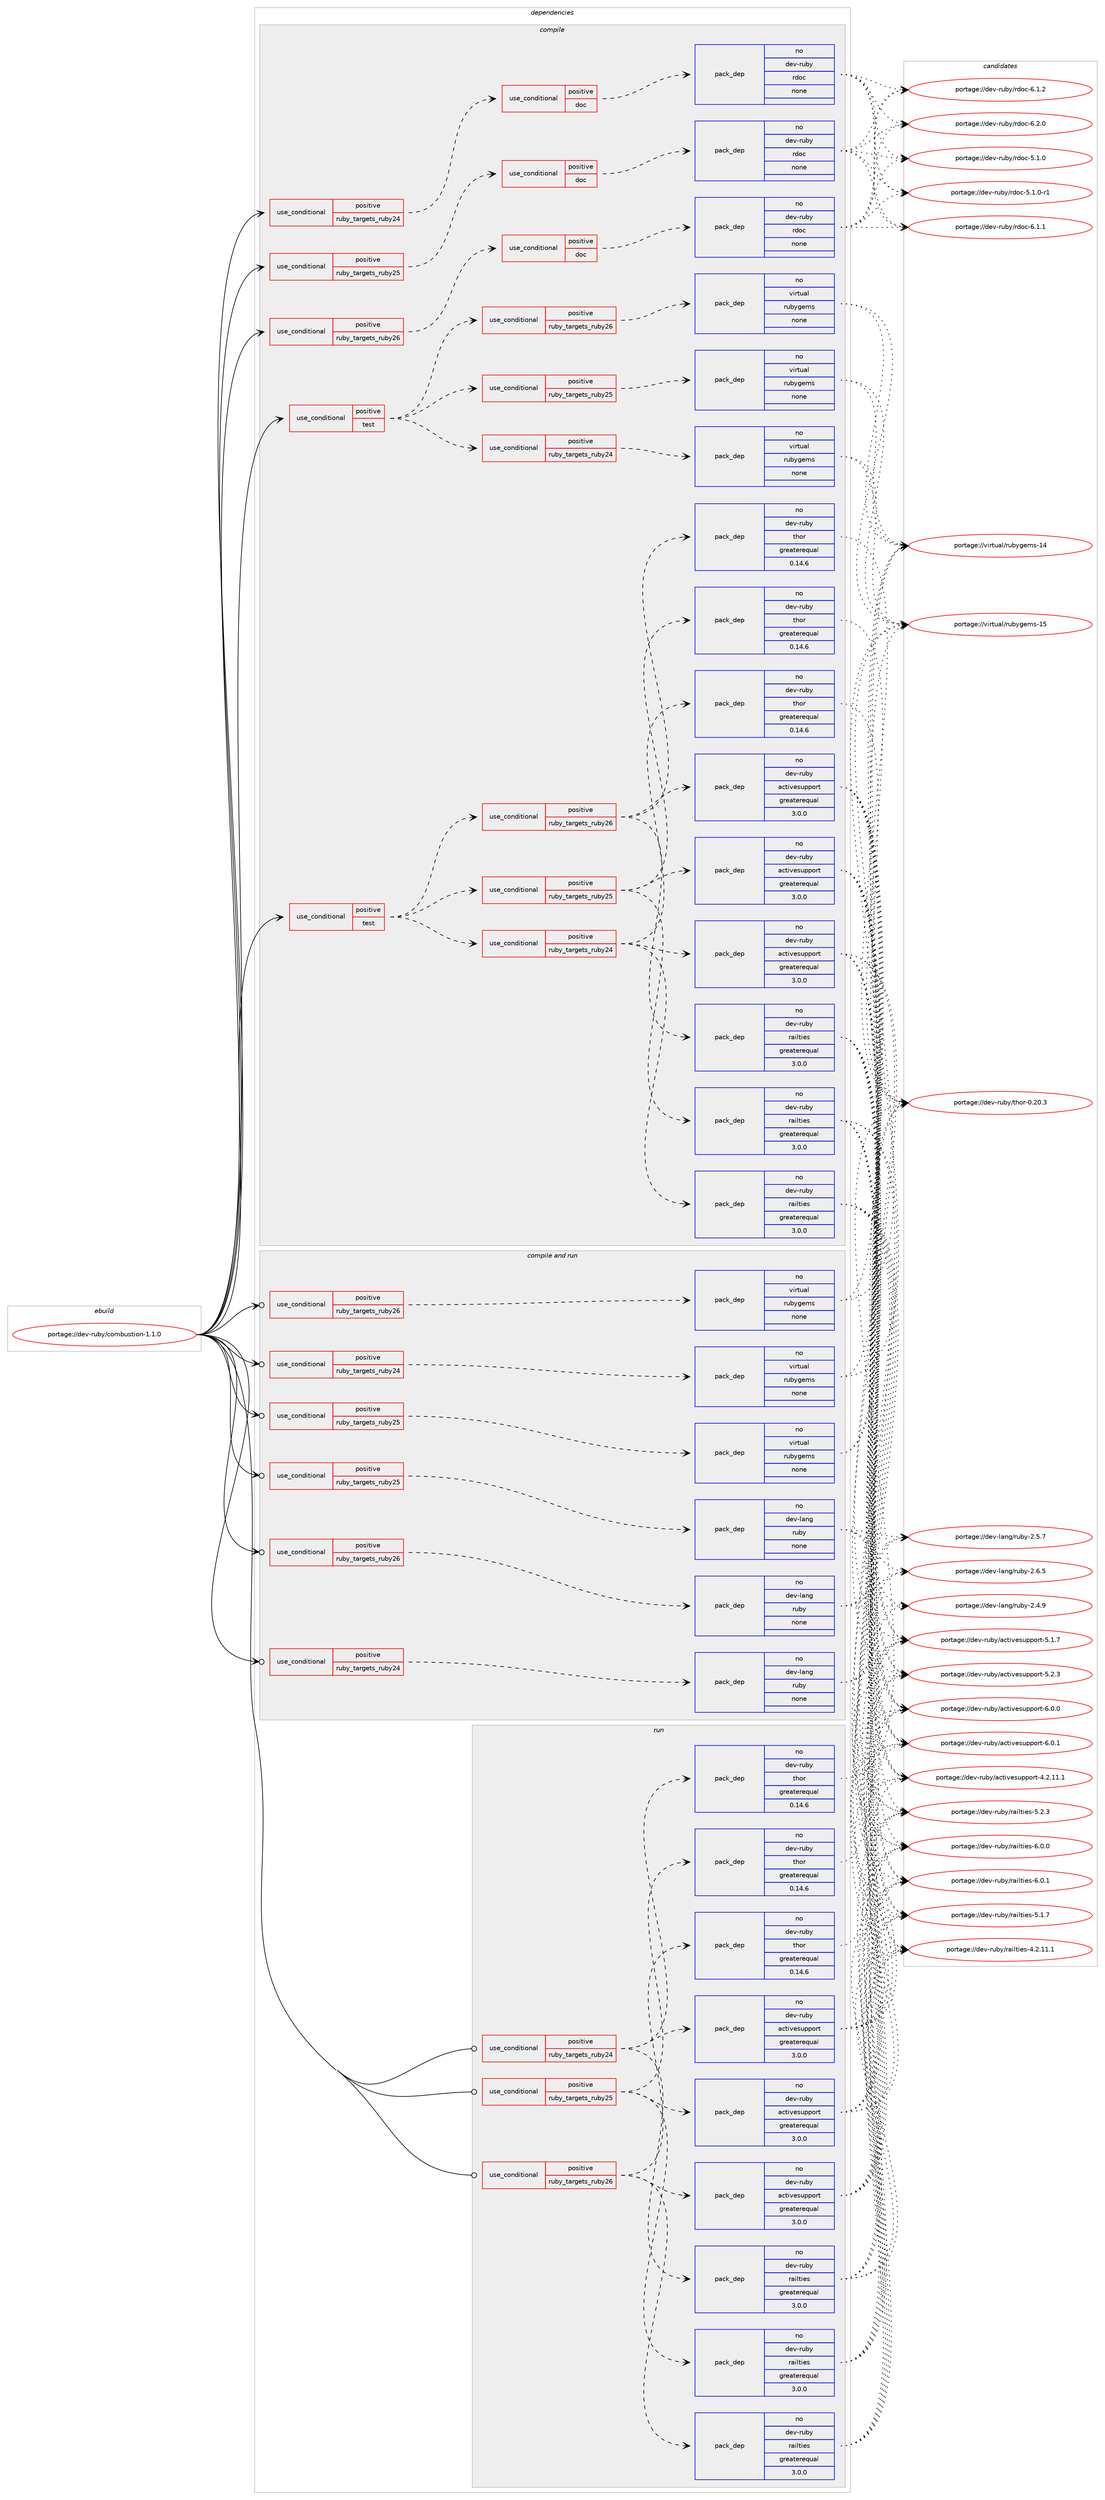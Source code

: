 digraph prolog {

# *************
# Graph options
# *************

newrank=true;
concentrate=true;
compound=true;
graph [rankdir=LR,fontname=Helvetica,fontsize=10,ranksep=1.5];#, ranksep=2.5, nodesep=0.2];
edge  [arrowhead=vee];
node  [fontname=Helvetica,fontsize=10];

# **********
# The ebuild
# **********

subgraph cluster_leftcol {
color=gray;
rank=same;
label=<<i>ebuild</i>>;
id [label="portage://dev-ruby/combustion-1.1.0", color=red, width=4, href="../dev-ruby/combustion-1.1.0.svg"];
}

# ****************
# The dependencies
# ****************

subgraph cluster_midcol {
color=gray;
label=<<i>dependencies</i>>;
subgraph cluster_compile {
fillcolor="#eeeeee";
style=filled;
label=<<i>compile</i>>;
subgraph cond49615 {
dependency216262 [label=<<TABLE BORDER="0" CELLBORDER="1" CELLSPACING="0" CELLPADDING="4"><TR><TD ROWSPAN="3" CELLPADDING="10">use_conditional</TD></TR><TR><TD>positive</TD></TR><TR><TD>ruby_targets_ruby24</TD></TR></TABLE>>, shape=none, color=red];
subgraph cond49616 {
dependency216263 [label=<<TABLE BORDER="0" CELLBORDER="1" CELLSPACING="0" CELLPADDING="4"><TR><TD ROWSPAN="3" CELLPADDING="10">use_conditional</TD></TR><TR><TD>positive</TD></TR><TR><TD>doc</TD></TR></TABLE>>, shape=none, color=red];
subgraph pack163166 {
dependency216264 [label=<<TABLE BORDER="0" CELLBORDER="1" CELLSPACING="0" CELLPADDING="4" WIDTH="220"><TR><TD ROWSPAN="6" CELLPADDING="30">pack_dep</TD></TR><TR><TD WIDTH="110">no</TD></TR><TR><TD>dev-ruby</TD></TR><TR><TD>rdoc</TD></TR><TR><TD>none</TD></TR><TR><TD></TD></TR></TABLE>>, shape=none, color=blue];
}
dependency216263:e -> dependency216264:w [weight=20,style="dashed",arrowhead="vee"];
}
dependency216262:e -> dependency216263:w [weight=20,style="dashed",arrowhead="vee"];
}
id:e -> dependency216262:w [weight=20,style="solid",arrowhead="vee"];
subgraph cond49617 {
dependency216265 [label=<<TABLE BORDER="0" CELLBORDER="1" CELLSPACING="0" CELLPADDING="4"><TR><TD ROWSPAN="3" CELLPADDING="10">use_conditional</TD></TR><TR><TD>positive</TD></TR><TR><TD>ruby_targets_ruby25</TD></TR></TABLE>>, shape=none, color=red];
subgraph cond49618 {
dependency216266 [label=<<TABLE BORDER="0" CELLBORDER="1" CELLSPACING="0" CELLPADDING="4"><TR><TD ROWSPAN="3" CELLPADDING="10">use_conditional</TD></TR><TR><TD>positive</TD></TR><TR><TD>doc</TD></TR></TABLE>>, shape=none, color=red];
subgraph pack163167 {
dependency216267 [label=<<TABLE BORDER="0" CELLBORDER="1" CELLSPACING="0" CELLPADDING="4" WIDTH="220"><TR><TD ROWSPAN="6" CELLPADDING="30">pack_dep</TD></TR><TR><TD WIDTH="110">no</TD></TR><TR><TD>dev-ruby</TD></TR><TR><TD>rdoc</TD></TR><TR><TD>none</TD></TR><TR><TD></TD></TR></TABLE>>, shape=none, color=blue];
}
dependency216266:e -> dependency216267:w [weight=20,style="dashed",arrowhead="vee"];
}
dependency216265:e -> dependency216266:w [weight=20,style="dashed",arrowhead="vee"];
}
id:e -> dependency216265:w [weight=20,style="solid",arrowhead="vee"];
subgraph cond49619 {
dependency216268 [label=<<TABLE BORDER="0" CELLBORDER="1" CELLSPACING="0" CELLPADDING="4"><TR><TD ROWSPAN="3" CELLPADDING="10">use_conditional</TD></TR><TR><TD>positive</TD></TR><TR><TD>ruby_targets_ruby26</TD></TR></TABLE>>, shape=none, color=red];
subgraph cond49620 {
dependency216269 [label=<<TABLE BORDER="0" CELLBORDER="1" CELLSPACING="0" CELLPADDING="4"><TR><TD ROWSPAN="3" CELLPADDING="10">use_conditional</TD></TR><TR><TD>positive</TD></TR><TR><TD>doc</TD></TR></TABLE>>, shape=none, color=red];
subgraph pack163168 {
dependency216270 [label=<<TABLE BORDER="0" CELLBORDER="1" CELLSPACING="0" CELLPADDING="4" WIDTH="220"><TR><TD ROWSPAN="6" CELLPADDING="30">pack_dep</TD></TR><TR><TD WIDTH="110">no</TD></TR><TR><TD>dev-ruby</TD></TR><TR><TD>rdoc</TD></TR><TR><TD>none</TD></TR><TR><TD></TD></TR></TABLE>>, shape=none, color=blue];
}
dependency216269:e -> dependency216270:w [weight=20,style="dashed",arrowhead="vee"];
}
dependency216268:e -> dependency216269:w [weight=20,style="dashed",arrowhead="vee"];
}
id:e -> dependency216268:w [weight=20,style="solid",arrowhead="vee"];
subgraph cond49621 {
dependency216271 [label=<<TABLE BORDER="0" CELLBORDER="1" CELLSPACING="0" CELLPADDING="4"><TR><TD ROWSPAN="3" CELLPADDING="10">use_conditional</TD></TR><TR><TD>positive</TD></TR><TR><TD>test</TD></TR></TABLE>>, shape=none, color=red];
subgraph cond49622 {
dependency216272 [label=<<TABLE BORDER="0" CELLBORDER="1" CELLSPACING="0" CELLPADDING="4"><TR><TD ROWSPAN="3" CELLPADDING="10">use_conditional</TD></TR><TR><TD>positive</TD></TR><TR><TD>ruby_targets_ruby24</TD></TR></TABLE>>, shape=none, color=red];
subgraph pack163169 {
dependency216273 [label=<<TABLE BORDER="0" CELLBORDER="1" CELLSPACING="0" CELLPADDING="4" WIDTH="220"><TR><TD ROWSPAN="6" CELLPADDING="30">pack_dep</TD></TR><TR><TD WIDTH="110">no</TD></TR><TR><TD>dev-ruby</TD></TR><TR><TD>activesupport</TD></TR><TR><TD>greaterequal</TD></TR><TR><TD>3.0.0</TD></TR></TABLE>>, shape=none, color=blue];
}
dependency216272:e -> dependency216273:w [weight=20,style="dashed",arrowhead="vee"];
subgraph pack163170 {
dependency216274 [label=<<TABLE BORDER="0" CELLBORDER="1" CELLSPACING="0" CELLPADDING="4" WIDTH="220"><TR><TD ROWSPAN="6" CELLPADDING="30">pack_dep</TD></TR><TR><TD WIDTH="110">no</TD></TR><TR><TD>dev-ruby</TD></TR><TR><TD>railties</TD></TR><TR><TD>greaterequal</TD></TR><TR><TD>3.0.0</TD></TR></TABLE>>, shape=none, color=blue];
}
dependency216272:e -> dependency216274:w [weight=20,style="dashed",arrowhead="vee"];
subgraph pack163171 {
dependency216275 [label=<<TABLE BORDER="0" CELLBORDER="1" CELLSPACING="0" CELLPADDING="4" WIDTH="220"><TR><TD ROWSPAN="6" CELLPADDING="30">pack_dep</TD></TR><TR><TD WIDTH="110">no</TD></TR><TR><TD>dev-ruby</TD></TR><TR><TD>thor</TD></TR><TR><TD>greaterequal</TD></TR><TR><TD>0.14.6</TD></TR></TABLE>>, shape=none, color=blue];
}
dependency216272:e -> dependency216275:w [weight=20,style="dashed",arrowhead="vee"];
}
dependency216271:e -> dependency216272:w [weight=20,style="dashed",arrowhead="vee"];
subgraph cond49623 {
dependency216276 [label=<<TABLE BORDER="0" CELLBORDER="1" CELLSPACING="0" CELLPADDING="4"><TR><TD ROWSPAN="3" CELLPADDING="10">use_conditional</TD></TR><TR><TD>positive</TD></TR><TR><TD>ruby_targets_ruby25</TD></TR></TABLE>>, shape=none, color=red];
subgraph pack163172 {
dependency216277 [label=<<TABLE BORDER="0" CELLBORDER="1" CELLSPACING="0" CELLPADDING="4" WIDTH="220"><TR><TD ROWSPAN="6" CELLPADDING="30">pack_dep</TD></TR><TR><TD WIDTH="110">no</TD></TR><TR><TD>dev-ruby</TD></TR><TR><TD>activesupport</TD></TR><TR><TD>greaterequal</TD></TR><TR><TD>3.0.0</TD></TR></TABLE>>, shape=none, color=blue];
}
dependency216276:e -> dependency216277:w [weight=20,style="dashed",arrowhead="vee"];
subgraph pack163173 {
dependency216278 [label=<<TABLE BORDER="0" CELLBORDER="1" CELLSPACING="0" CELLPADDING="4" WIDTH="220"><TR><TD ROWSPAN="6" CELLPADDING="30">pack_dep</TD></TR><TR><TD WIDTH="110">no</TD></TR><TR><TD>dev-ruby</TD></TR><TR><TD>railties</TD></TR><TR><TD>greaterequal</TD></TR><TR><TD>3.0.0</TD></TR></TABLE>>, shape=none, color=blue];
}
dependency216276:e -> dependency216278:w [weight=20,style="dashed",arrowhead="vee"];
subgraph pack163174 {
dependency216279 [label=<<TABLE BORDER="0" CELLBORDER="1" CELLSPACING="0" CELLPADDING="4" WIDTH="220"><TR><TD ROWSPAN="6" CELLPADDING="30">pack_dep</TD></TR><TR><TD WIDTH="110">no</TD></TR><TR><TD>dev-ruby</TD></TR><TR><TD>thor</TD></TR><TR><TD>greaterequal</TD></TR><TR><TD>0.14.6</TD></TR></TABLE>>, shape=none, color=blue];
}
dependency216276:e -> dependency216279:w [weight=20,style="dashed",arrowhead="vee"];
}
dependency216271:e -> dependency216276:w [weight=20,style="dashed",arrowhead="vee"];
subgraph cond49624 {
dependency216280 [label=<<TABLE BORDER="0" CELLBORDER="1" CELLSPACING="0" CELLPADDING="4"><TR><TD ROWSPAN="3" CELLPADDING="10">use_conditional</TD></TR><TR><TD>positive</TD></TR><TR><TD>ruby_targets_ruby26</TD></TR></TABLE>>, shape=none, color=red];
subgraph pack163175 {
dependency216281 [label=<<TABLE BORDER="0" CELLBORDER="1" CELLSPACING="0" CELLPADDING="4" WIDTH="220"><TR><TD ROWSPAN="6" CELLPADDING="30">pack_dep</TD></TR><TR><TD WIDTH="110">no</TD></TR><TR><TD>dev-ruby</TD></TR><TR><TD>activesupport</TD></TR><TR><TD>greaterequal</TD></TR><TR><TD>3.0.0</TD></TR></TABLE>>, shape=none, color=blue];
}
dependency216280:e -> dependency216281:w [weight=20,style="dashed",arrowhead="vee"];
subgraph pack163176 {
dependency216282 [label=<<TABLE BORDER="0" CELLBORDER="1" CELLSPACING="0" CELLPADDING="4" WIDTH="220"><TR><TD ROWSPAN="6" CELLPADDING="30">pack_dep</TD></TR><TR><TD WIDTH="110">no</TD></TR><TR><TD>dev-ruby</TD></TR><TR><TD>railties</TD></TR><TR><TD>greaterequal</TD></TR><TR><TD>3.0.0</TD></TR></TABLE>>, shape=none, color=blue];
}
dependency216280:e -> dependency216282:w [weight=20,style="dashed",arrowhead="vee"];
subgraph pack163177 {
dependency216283 [label=<<TABLE BORDER="0" CELLBORDER="1" CELLSPACING="0" CELLPADDING="4" WIDTH="220"><TR><TD ROWSPAN="6" CELLPADDING="30">pack_dep</TD></TR><TR><TD WIDTH="110">no</TD></TR><TR><TD>dev-ruby</TD></TR><TR><TD>thor</TD></TR><TR><TD>greaterequal</TD></TR><TR><TD>0.14.6</TD></TR></TABLE>>, shape=none, color=blue];
}
dependency216280:e -> dependency216283:w [weight=20,style="dashed",arrowhead="vee"];
}
dependency216271:e -> dependency216280:w [weight=20,style="dashed",arrowhead="vee"];
}
id:e -> dependency216271:w [weight=20,style="solid",arrowhead="vee"];
subgraph cond49625 {
dependency216284 [label=<<TABLE BORDER="0" CELLBORDER="1" CELLSPACING="0" CELLPADDING="4"><TR><TD ROWSPAN="3" CELLPADDING="10">use_conditional</TD></TR><TR><TD>positive</TD></TR><TR><TD>test</TD></TR></TABLE>>, shape=none, color=red];
subgraph cond49626 {
dependency216285 [label=<<TABLE BORDER="0" CELLBORDER="1" CELLSPACING="0" CELLPADDING="4"><TR><TD ROWSPAN="3" CELLPADDING="10">use_conditional</TD></TR><TR><TD>positive</TD></TR><TR><TD>ruby_targets_ruby24</TD></TR></TABLE>>, shape=none, color=red];
subgraph pack163178 {
dependency216286 [label=<<TABLE BORDER="0" CELLBORDER="1" CELLSPACING="0" CELLPADDING="4" WIDTH="220"><TR><TD ROWSPAN="6" CELLPADDING="30">pack_dep</TD></TR><TR><TD WIDTH="110">no</TD></TR><TR><TD>virtual</TD></TR><TR><TD>rubygems</TD></TR><TR><TD>none</TD></TR><TR><TD></TD></TR></TABLE>>, shape=none, color=blue];
}
dependency216285:e -> dependency216286:w [weight=20,style="dashed",arrowhead="vee"];
}
dependency216284:e -> dependency216285:w [weight=20,style="dashed",arrowhead="vee"];
subgraph cond49627 {
dependency216287 [label=<<TABLE BORDER="0" CELLBORDER="1" CELLSPACING="0" CELLPADDING="4"><TR><TD ROWSPAN="3" CELLPADDING="10">use_conditional</TD></TR><TR><TD>positive</TD></TR><TR><TD>ruby_targets_ruby25</TD></TR></TABLE>>, shape=none, color=red];
subgraph pack163179 {
dependency216288 [label=<<TABLE BORDER="0" CELLBORDER="1" CELLSPACING="0" CELLPADDING="4" WIDTH="220"><TR><TD ROWSPAN="6" CELLPADDING="30">pack_dep</TD></TR><TR><TD WIDTH="110">no</TD></TR><TR><TD>virtual</TD></TR><TR><TD>rubygems</TD></TR><TR><TD>none</TD></TR><TR><TD></TD></TR></TABLE>>, shape=none, color=blue];
}
dependency216287:e -> dependency216288:w [weight=20,style="dashed",arrowhead="vee"];
}
dependency216284:e -> dependency216287:w [weight=20,style="dashed",arrowhead="vee"];
subgraph cond49628 {
dependency216289 [label=<<TABLE BORDER="0" CELLBORDER="1" CELLSPACING="0" CELLPADDING="4"><TR><TD ROWSPAN="3" CELLPADDING="10">use_conditional</TD></TR><TR><TD>positive</TD></TR><TR><TD>ruby_targets_ruby26</TD></TR></TABLE>>, shape=none, color=red];
subgraph pack163180 {
dependency216290 [label=<<TABLE BORDER="0" CELLBORDER="1" CELLSPACING="0" CELLPADDING="4" WIDTH="220"><TR><TD ROWSPAN="6" CELLPADDING="30">pack_dep</TD></TR><TR><TD WIDTH="110">no</TD></TR><TR><TD>virtual</TD></TR><TR><TD>rubygems</TD></TR><TR><TD>none</TD></TR><TR><TD></TD></TR></TABLE>>, shape=none, color=blue];
}
dependency216289:e -> dependency216290:w [weight=20,style="dashed",arrowhead="vee"];
}
dependency216284:e -> dependency216289:w [weight=20,style="dashed",arrowhead="vee"];
}
id:e -> dependency216284:w [weight=20,style="solid",arrowhead="vee"];
}
subgraph cluster_compileandrun {
fillcolor="#eeeeee";
style=filled;
label=<<i>compile and run</i>>;
subgraph cond49629 {
dependency216291 [label=<<TABLE BORDER="0" CELLBORDER="1" CELLSPACING="0" CELLPADDING="4"><TR><TD ROWSPAN="3" CELLPADDING="10">use_conditional</TD></TR><TR><TD>positive</TD></TR><TR><TD>ruby_targets_ruby24</TD></TR></TABLE>>, shape=none, color=red];
subgraph pack163181 {
dependency216292 [label=<<TABLE BORDER="0" CELLBORDER="1" CELLSPACING="0" CELLPADDING="4" WIDTH="220"><TR><TD ROWSPAN="6" CELLPADDING="30">pack_dep</TD></TR><TR><TD WIDTH="110">no</TD></TR><TR><TD>dev-lang</TD></TR><TR><TD>ruby</TD></TR><TR><TD>none</TD></TR><TR><TD></TD></TR></TABLE>>, shape=none, color=blue];
}
dependency216291:e -> dependency216292:w [weight=20,style="dashed",arrowhead="vee"];
}
id:e -> dependency216291:w [weight=20,style="solid",arrowhead="odotvee"];
subgraph cond49630 {
dependency216293 [label=<<TABLE BORDER="0" CELLBORDER="1" CELLSPACING="0" CELLPADDING="4"><TR><TD ROWSPAN="3" CELLPADDING="10">use_conditional</TD></TR><TR><TD>positive</TD></TR><TR><TD>ruby_targets_ruby24</TD></TR></TABLE>>, shape=none, color=red];
subgraph pack163182 {
dependency216294 [label=<<TABLE BORDER="0" CELLBORDER="1" CELLSPACING="0" CELLPADDING="4" WIDTH="220"><TR><TD ROWSPAN="6" CELLPADDING="30">pack_dep</TD></TR><TR><TD WIDTH="110">no</TD></TR><TR><TD>virtual</TD></TR><TR><TD>rubygems</TD></TR><TR><TD>none</TD></TR><TR><TD></TD></TR></TABLE>>, shape=none, color=blue];
}
dependency216293:e -> dependency216294:w [weight=20,style="dashed",arrowhead="vee"];
}
id:e -> dependency216293:w [weight=20,style="solid",arrowhead="odotvee"];
subgraph cond49631 {
dependency216295 [label=<<TABLE BORDER="0" CELLBORDER="1" CELLSPACING="0" CELLPADDING="4"><TR><TD ROWSPAN="3" CELLPADDING="10">use_conditional</TD></TR><TR><TD>positive</TD></TR><TR><TD>ruby_targets_ruby25</TD></TR></TABLE>>, shape=none, color=red];
subgraph pack163183 {
dependency216296 [label=<<TABLE BORDER="0" CELLBORDER="1" CELLSPACING="0" CELLPADDING="4" WIDTH="220"><TR><TD ROWSPAN="6" CELLPADDING="30">pack_dep</TD></TR><TR><TD WIDTH="110">no</TD></TR><TR><TD>dev-lang</TD></TR><TR><TD>ruby</TD></TR><TR><TD>none</TD></TR><TR><TD></TD></TR></TABLE>>, shape=none, color=blue];
}
dependency216295:e -> dependency216296:w [weight=20,style="dashed",arrowhead="vee"];
}
id:e -> dependency216295:w [weight=20,style="solid",arrowhead="odotvee"];
subgraph cond49632 {
dependency216297 [label=<<TABLE BORDER="0" CELLBORDER="1" CELLSPACING="0" CELLPADDING="4"><TR><TD ROWSPAN="3" CELLPADDING="10">use_conditional</TD></TR><TR><TD>positive</TD></TR><TR><TD>ruby_targets_ruby25</TD></TR></TABLE>>, shape=none, color=red];
subgraph pack163184 {
dependency216298 [label=<<TABLE BORDER="0" CELLBORDER="1" CELLSPACING="0" CELLPADDING="4" WIDTH="220"><TR><TD ROWSPAN="6" CELLPADDING="30">pack_dep</TD></TR><TR><TD WIDTH="110">no</TD></TR><TR><TD>virtual</TD></TR><TR><TD>rubygems</TD></TR><TR><TD>none</TD></TR><TR><TD></TD></TR></TABLE>>, shape=none, color=blue];
}
dependency216297:e -> dependency216298:w [weight=20,style="dashed",arrowhead="vee"];
}
id:e -> dependency216297:w [weight=20,style="solid",arrowhead="odotvee"];
subgraph cond49633 {
dependency216299 [label=<<TABLE BORDER="0" CELLBORDER="1" CELLSPACING="0" CELLPADDING="4"><TR><TD ROWSPAN="3" CELLPADDING="10">use_conditional</TD></TR><TR><TD>positive</TD></TR><TR><TD>ruby_targets_ruby26</TD></TR></TABLE>>, shape=none, color=red];
subgraph pack163185 {
dependency216300 [label=<<TABLE BORDER="0" CELLBORDER="1" CELLSPACING="0" CELLPADDING="4" WIDTH="220"><TR><TD ROWSPAN="6" CELLPADDING="30">pack_dep</TD></TR><TR><TD WIDTH="110">no</TD></TR><TR><TD>dev-lang</TD></TR><TR><TD>ruby</TD></TR><TR><TD>none</TD></TR><TR><TD></TD></TR></TABLE>>, shape=none, color=blue];
}
dependency216299:e -> dependency216300:w [weight=20,style="dashed",arrowhead="vee"];
}
id:e -> dependency216299:w [weight=20,style="solid",arrowhead="odotvee"];
subgraph cond49634 {
dependency216301 [label=<<TABLE BORDER="0" CELLBORDER="1" CELLSPACING="0" CELLPADDING="4"><TR><TD ROWSPAN="3" CELLPADDING="10">use_conditional</TD></TR><TR><TD>positive</TD></TR><TR><TD>ruby_targets_ruby26</TD></TR></TABLE>>, shape=none, color=red];
subgraph pack163186 {
dependency216302 [label=<<TABLE BORDER="0" CELLBORDER="1" CELLSPACING="0" CELLPADDING="4" WIDTH="220"><TR><TD ROWSPAN="6" CELLPADDING="30">pack_dep</TD></TR><TR><TD WIDTH="110">no</TD></TR><TR><TD>virtual</TD></TR><TR><TD>rubygems</TD></TR><TR><TD>none</TD></TR><TR><TD></TD></TR></TABLE>>, shape=none, color=blue];
}
dependency216301:e -> dependency216302:w [weight=20,style="dashed",arrowhead="vee"];
}
id:e -> dependency216301:w [weight=20,style="solid",arrowhead="odotvee"];
}
subgraph cluster_run {
fillcolor="#eeeeee";
style=filled;
label=<<i>run</i>>;
subgraph cond49635 {
dependency216303 [label=<<TABLE BORDER="0" CELLBORDER="1" CELLSPACING="0" CELLPADDING="4"><TR><TD ROWSPAN="3" CELLPADDING="10">use_conditional</TD></TR><TR><TD>positive</TD></TR><TR><TD>ruby_targets_ruby24</TD></TR></TABLE>>, shape=none, color=red];
subgraph pack163187 {
dependency216304 [label=<<TABLE BORDER="0" CELLBORDER="1" CELLSPACING="0" CELLPADDING="4" WIDTH="220"><TR><TD ROWSPAN="6" CELLPADDING="30">pack_dep</TD></TR><TR><TD WIDTH="110">no</TD></TR><TR><TD>dev-ruby</TD></TR><TR><TD>activesupport</TD></TR><TR><TD>greaterequal</TD></TR><TR><TD>3.0.0</TD></TR></TABLE>>, shape=none, color=blue];
}
dependency216303:e -> dependency216304:w [weight=20,style="dashed",arrowhead="vee"];
subgraph pack163188 {
dependency216305 [label=<<TABLE BORDER="0" CELLBORDER="1" CELLSPACING="0" CELLPADDING="4" WIDTH="220"><TR><TD ROWSPAN="6" CELLPADDING="30">pack_dep</TD></TR><TR><TD WIDTH="110">no</TD></TR><TR><TD>dev-ruby</TD></TR><TR><TD>railties</TD></TR><TR><TD>greaterequal</TD></TR><TR><TD>3.0.0</TD></TR></TABLE>>, shape=none, color=blue];
}
dependency216303:e -> dependency216305:w [weight=20,style="dashed",arrowhead="vee"];
subgraph pack163189 {
dependency216306 [label=<<TABLE BORDER="0" CELLBORDER="1" CELLSPACING="0" CELLPADDING="4" WIDTH="220"><TR><TD ROWSPAN="6" CELLPADDING="30">pack_dep</TD></TR><TR><TD WIDTH="110">no</TD></TR><TR><TD>dev-ruby</TD></TR><TR><TD>thor</TD></TR><TR><TD>greaterequal</TD></TR><TR><TD>0.14.6</TD></TR></TABLE>>, shape=none, color=blue];
}
dependency216303:e -> dependency216306:w [weight=20,style="dashed",arrowhead="vee"];
}
id:e -> dependency216303:w [weight=20,style="solid",arrowhead="odot"];
subgraph cond49636 {
dependency216307 [label=<<TABLE BORDER="0" CELLBORDER="1" CELLSPACING="0" CELLPADDING="4"><TR><TD ROWSPAN="3" CELLPADDING="10">use_conditional</TD></TR><TR><TD>positive</TD></TR><TR><TD>ruby_targets_ruby25</TD></TR></TABLE>>, shape=none, color=red];
subgraph pack163190 {
dependency216308 [label=<<TABLE BORDER="0" CELLBORDER="1" CELLSPACING="0" CELLPADDING="4" WIDTH="220"><TR><TD ROWSPAN="6" CELLPADDING="30">pack_dep</TD></TR><TR><TD WIDTH="110">no</TD></TR><TR><TD>dev-ruby</TD></TR><TR><TD>activesupport</TD></TR><TR><TD>greaterequal</TD></TR><TR><TD>3.0.0</TD></TR></TABLE>>, shape=none, color=blue];
}
dependency216307:e -> dependency216308:w [weight=20,style="dashed",arrowhead="vee"];
subgraph pack163191 {
dependency216309 [label=<<TABLE BORDER="0" CELLBORDER="1" CELLSPACING="0" CELLPADDING="4" WIDTH="220"><TR><TD ROWSPAN="6" CELLPADDING="30">pack_dep</TD></TR><TR><TD WIDTH="110">no</TD></TR><TR><TD>dev-ruby</TD></TR><TR><TD>railties</TD></TR><TR><TD>greaterequal</TD></TR><TR><TD>3.0.0</TD></TR></TABLE>>, shape=none, color=blue];
}
dependency216307:e -> dependency216309:w [weight=20,style="dashed",arrowhead="vee"];
subgraph pack163192 {
dependency216310 [label=<<TABLE BORDER="0" CELLBORDER="1" CELLSPACING="0" CELLPADDING="4" WIDTH="220"><TR><TD ROWSPAN="6" CELLPADDING="30">pack_dep</TD></TR><TR><TD WIDTH="110">no</TD></TR><TR><TD>dev-ruby</TD></TR><TR><TD>thor</TD></TR><TR><TD>greaterequal</TD></TR><TR><TD>0.14.6</TD></TR></TABLE>>, shape=none, color=blue];
}
dependency216307:e -> dependency216310:w [weight=20,style="dashed",arrowhead="vee"];
}
id:e -> dependency216307:w [weight=20,style="solid",arrowhead="odot"];
subgraph cond49637 {
dependency216311 [label=<<TABLE BORDER="0" CELLBORDER="1" CELLSPACING="0" CELLPADDING="4"><TR><TD ROWSPAN="3" CELLPADDING="10">use_conditional</TD></TR><TR><TD>positive</TD></TR><TR><TD>ruby_targets_ruby26</TD></TR></TABLE>>, shape=none, color=red];
subgraph pack163193 {
dependency216312 [label=<<TABLE BORDER="0" CELLBORDER="1" CELLSPACING="0" CELLPADDING="4" WIDTH="220"><TR><TD ROWSPAN="6" CELLPADDING="30">pack_dep</TD></TR><TR><TD WIDTH="110">no</TD></TR><TR><TD>dev-ruby</TD></TR><TR><TD>activesupport</TD></TR><TR><TD>greaterequal</TD></TR><TR><TD>3.0.0</TD></TR></TABLE>>, shape=none, color=blue];
}
dependency216311:e -> dependency216312:w [weight=20,style="dashed",arrowhead="vee"];
subgraph pack163194 {
dependency216313 [label=<<TABLE BORDER="0" CELLBORDER="1" CELLSPACING="0" CELLPADDING="4" WIDTH="220"><TR><TD ROWSPAN="6" CELLPADDING="30">pack_dep</TD></TR><TR><TD WIDTH="110">no</TD></TR><TR><TD>dev-ruby</TD></TR><TR><TD>railties</TD></TR><TR><TD>greaterequal</TD></TR><TR><TD>3.0.0</TD></TR></TABLE>>, shape=none, color=blue];
}
dependency216311:e -> dependency216313:w [weight=20,style="dashed",arrowhead="vee"];
subgraph pack163195 {
dependency216314 [label=<<TABLE BORDER="0" CELLBORDER="1" CELLSPACING="0" CELLPADDING="4" WIDTH="220"><TR><TD ROWSPAN="6" CELLPADDING="30">pack_dep</TD></TR><TR><TD WIDTH="110">no</TD></TR><TR><TD>dev-ruby</TD></TR><TR><TD>thor</TD></TR><TR><TD>greaterequal</TD></TR><TR><TD>0.14.6</TD></TR></TABLE>>, shape=none, color=blue];
}
dependency216311:e -> dependency216314:w [weight=20,style="dashed",arrowhead="vee"];
}
id:e -> dependency216311:w [weight=20,style="solid",arrowhead="odot"];
}
}

# **************
# The candidates
# **************

subgraph cluster_choices {
rank=same;
color=gray;
label=<<i>candidates</i>>;

subgraph choice163166 {
color=black;
nodesep=1;
choiceportage10010111845114117981214711410011199455346494648 [label="portage://dev-ruby/rdoc-5.1.0", color=red, width=4,href="../dev-ruby/rdoc-5.1.0.svg"];
choiceportage100101118451141179812147114100111994553464946484511449 [label="portage://dev-ruby/rdoc-5.1.0-r1", color=red, width=4,href="../dev-ruby/rdoc-5.1.0-r1.svg"];
choiceportage10010111845114117981214711410011199455446494649 [label="portage://dev-ruby/rdoc-6.1.1", color=red, width=4,href="../dev-ruby/rdoc-6.1.1.svg"];
choiceportage10010111845114117981214711410011199455446494650 [label="portage://dev-ruby/rdoc-6.1.2", color=red, width=4,href="../dev-ruby/rdoc-6.1.2.svg"];
choiceportage10010111845114117981214711410011199455446504648 [label="portage://dev-ruby/rdoc-6.2.0", color=red, width=4,href="../dev-ruby/rdoc-6.2.0.svg"];
dependency216264:e -> choiceportage10010111845114117981214711410011199455346494648:w [style=dotted,weight="100"];
dependency216264:e -> choiceportage100101118451141179812147114100111994553464946484511449:w [style=dotted,weight="100"];
dependency216264:e -> choiceportage10010111845114117981214711410011199455446494649:w [style=dotted,weight="100"];
dependency216264:e -> choiceportage10010111845114117981214711410011199455446494650:w [style=dotted,weight="100"];
dependency216264:e -> choiceportage10010111845114117981214711410011199455446504648:w [style=dotted,weight="100"];
}
subgraph choice163167 {
color=black;
nodesep=1;
choiceportage10010111845114117981214711410011199455346494648 [label="portage://dev-ruby/rdoc-5.1.0", color=red, width=4,href="../dev-ruby/rdoc-5.1.0.svg"];
choiceportage100101118451141179812147114100111994553464946484511449 [label="portage://dev-ruby/rdoc-5.1.0-r1", color=red, width=4,href="../dev-ruby/rdoc-5.1.0-r1.svg"];
choiceportage10010111845114117981214711410011199455446494649 [label="portage://dev-ruby/rdoc-6.1.1", color=red, width=4,href="../dev-ruby/rdoc-6.1.1.svg"];
choiceportage10010111845114117981214711410011199455446494650 [label="portage://dev-ruby/rdoc-6.1.2", color=red, width=4,href="../dev-ruby/rdoc-6.1.2.svg"];
choiceportage10010111845114117981214711410011199455446504648 [label="portage://dev-ruby/rdoc-6.2.0", color=red, width=4,href="../dev-ruby/rdoc-6.2.0.svg"];
dependency216267:e -> choiceportage10010111845114117981214711410011199455346494648:w [style=dotted,weight="100"];
dependency216267:e -> choiceportage100101118451141179812147114100111994553464946484511449:w [style=dotted,weight="100"];
dependency216267:e -> choiceportage10010111845114117981214711410011199455446494649:w [style=dotted,weight="100"];
dependency216267:e -> choiceportage10010111845114117981214711410011199455446494650:w [style=dotted,weight="100"];
dependency216267:e -> choiceportage10010111845114117981214711410011199455446504648:w [style=dotted,weight="100"];
}
subgraph choice163168 {
color=black;
nodesep=1;
choiceportage10010111845114117981214711410011199455346494648 [label="portage://dev-ruby/rdoc-5.1.0", color=red, width=4,href="../dev-ruby/rdoc-5.1.0.svg"];
choiceportage100101118451141179812147114100111994553464946484511449 [label="portage://dev-ruby/rdoc-5.1.0-r1", color=red, width=4,href="../dev-ruby/rdoc-5.1.0-r1.svg"];
choiceportage10010111845114117981214711410011199455446494649 [label="portage://dev-ruby/rdoc-6.1.1", color=red, width=4,href="../dev-ruby/rdoc-6.1.1.svg"];
choiceportage10010111845114117981214711410011199455446494650 [label="portage://dev-ruby/rdoc-6.1.2", color=red, width=4,href="../dev-ruby/rdoc-6.1.2.svg"];
choiceportage10010111845114117981214711410011199455446504648 [label="portage://dev-ruby/rdoc-6.2.0", color=red, width=4,href="../dev-ruby/rdoc-6.2.0.svg"];
dependency216270:e -> choiceportage10010111845114117981214711410011199455346494648:w [style=dotted,weight="100"];
dependency216270:e -> choiceportage100101118451141179812147114100111994553464946484511449:w [style=dotted,weight="100"];
dependency216270:e -> choiceportage10010111845114117981214711410011199455446494649:w [style=dotted,weight="100"];
dependency216270:e -> choiceportage10010111845114117981214711410011199455446494650:w [style=dotted,weight="100"];
dependency216270:e -> choiceportage10010111845114117981214711410011199455446504648:w [style=dotted,weight="100"];
}
subgraph choice163169 {
color=black;
nodesep=1;
choiceportage1001011184511411798121479799116105118101115117112112111114116455246504649494649 [label="portage://dev-ruby/activesupport-4.2.11.1", color=red, width=4,href="../dev-ruby/activesupport-4.2.11.1.svg"];
choiceportage1001011184511411798121479799116105118101115117112112111114116455346494655 [label="portage://dev-ruby/activesupport-5.1.7", color=red, width=4,href="../dev-ruby/activesupport-5.1.7.svg"];
choiceportage1001011184511411798121479799116105118101115117112112111114116455346504651 [label="portage://dev-ruby/activesupport-5.2.3", color=red, width=4,href="../dev-ruby/activesupport-5.2.3.svg"];
choiceportage1001011184511411798121479799116105118101115117112112111114116455446484648 [label="portage://dev-ruby/activesupport-6.0.0", color=red, width=4,href="../dev-ruby/activesupport-6.0.0.svg"];
choiceportage1001011184511411798121479799116105118101115117112112111114116455446484649 [label="portage://dev-ruby/activesupport-6.0.1", color=red, width=4,href="../dev-ruby/activesupport-6.0.1.svg"];
dependency216273:e -> choiceportage1001011184511411798121479799116105118101115117112112111114116455246504649494649:w [style=dotted,weight="100"];
dependency216273:e -> choiceportage1001011184511411798121479799116105118101115117112112111114116455346494655:w [style=dotted,weight="100"];
dependency216273:e -> choiceportage1001011184511411798121479799116105118101115117112112111114116455346504651:w [style=dotted,weight="100"];
dependency216273:e -> choiceportage1001011184511411798121479799116105118101115117112112111114116455446484648:w [style=dotted,weight="100"];
dependency216273:e -> choiceportage1001011184511411798121479799116105118101115117112112111114116455446484649:w [style=dotted,weight="100"];
}
subgraph choice163170 {
color=black;
nodesep=1;
choiceportage10010111845114117981214711497105108116105101115455246504649494649 [label="portage://dev-ruby/railties-4.2.11.1", color=red, width=4,href="../dev-ruby/railties-4.2.11.1.svg"];
choiceportage10010111845114117981214711497105108116105101115455346494655 [label="portage://dev-ruby/railties-5.1.7", color=red, width=4,href="../dev-ruby/railties-5.1.7.svg"];
choiceportage10010111845114117981214711497105108116105101115455346504651 [label="portage://dev-ruby/railties-5.2.3", color=red, width=4,href="../dev-ruby/railties-5.2.3.svg"];
choiceportage10010111845114117981214711497105108116105101115455446484648 [label="portage://dev-ruby/railties-6.0.0", color=red, width=4,href="../dev-ruby/railties-6.0.0.svg"];
choiceportage10010111845114117981214711497105108116105101115455446484649 [label="portage://dev-ruby/railties-6.0.1", color=red, width=4,href="../dev-ruby/railties-6.0.1.svg"];
dependency216274:e -> choiceportage10010111845114117981214711497105108116105101115455246504649494649:w [style=dotted,weight="100"];
dependency216274:e -> choiceportage10010111845114117981214711497105108116105101115455346494655:w [style=dotted,weight="100"];
dependency216274:e -> choiceportage10010111845114117981214711497105108116105101115455346504651:w [style=dotted,weight="100"];
dependency216274:e -> choiceportage10010111845114117981214711497105108116105101115455446484648:w [style=dotted,weight="100"];
dependency216274:e -> choiceportage10010111845114117981214711497105108116105101115455446484649:w [style=dotted,weight="100"];
}
subgraph choice163171 {
color=black;
nodesep=1;
choiceportage10010111845114117981214711610411111445484650484651 [label="portage://dev-ruby/thor-0.20.3", color=red, width=4,href="../dev-ruby/thor-0.20.3.svg"];
dependency216275:e -> choiceportage10010111845114117981214711610411111445484650484651:w [style=dotted,weight="100"];
}
subgraph choice163172 {
color=black;
nodesep=1;
choiceportage1001011184511411798121479799116105118101115117112112111114116455246504649494649 [label="portage://dev-ruby/activesupport-4.2.11.1", color=red, width=4,href="../dev-ruby/activesupport-4.2.11.1.svg"];
choiceportage1001011184511411798121479799116105118101115117112112111114116455346494655 [label="portage://dev-ruby/activesupport-5.1.7", color=red, width=4,href="../dev-ruby/activesupport-5.1.7.svg"];
choiceportage1001011184511411798121479799116105118101115117112112111114116455346504651 [label="portage://dev-ruby/activesupport-5.2.3", color=red, width=4,href="../dev-ruby/activesupport-5.2.3.svg"];
choiceportage1001011184511411798121479799116105118101115117112112111114116455446484648 [label="portage://dev-ruby/activesupport-6.0.0", color=red, width=4,href="../dev-ruby/activesupport-6.0.0.svg"];
choiceportage1001011184511411798121479799116105118101115117112112111114116455446484649 [label="portage://dev-ruby/activesupport-6.0.1", color=red, width=4,href="../dev-ruby/activesupport-6.0.1.svg"];
dependency216277:e -> choiceportage1001011184511411798121479799116105118101115117112112111114116455246504649494649:w [style=dotted,weight="100"];
dependency216277:e -> choiceportage1001011184511411798121479799116105118101115117112112111114116455346494655:w [style=dotted,weight="100"];
dependency216277:e -> choiceportage1001011184511411798121479799116105118101115117112112111114116455346504651:w [style=dotted,weight="100"];
dependency216277:e -> choiceportage1001011184511411798121479799116105118101115117112112111114116455446484648:w [style=dotted,weight="100"];
dependency216277:e -> choiceportage1001011184511411798121479799116105118101115117112112111114116455446484649:w [style=dotted,weight="100"];
}
subgraph choice163173 {
color=black;
nodesep=1;
choiceportage10010111845114117981214711497105108116105101115455246504649494649 [label="portage://dev-ruby/railties-4.2.11.1", color=red, width=4,href="../dev-ruby/railties-4.2.11.1.svg"];
choiceportage10010111845114117981214711497105108116105101115455346494655 [label="portage://dev-ruby/railties-5.1.7", color=red, width=4,href="../dev-ruby/railties-5.1.7.svg"];
choiceportage10010111845114117981214711497105108116105101115455346504651 [label="portage://dev-ruby/railties-5.2.3", color=red, width=4,href="../dev-ruby/railties-5.2.3.svg"];
choiceportage10010111845114117981214711497105108116105101115455446484648 [label="portage://dev-ruby/railties-6.0.0", color=red, width=4,href="../dev-ruby/railties-6.0.0.svg"];
choiceportage10010111845114117981214711497105108116105101115455446484649 [label="portage://dev-ruby/railties-6.0.1", color=red, width=4,href="../dev-ruby/railties-6.0.1.svg"];
dependency216278:e -> choiceportage10010111845114117981214711497105108116105101115455246504649494649:w [style=dotted,weight="100"];
dependency216278:e -> choiceportage10010111845114117981214711497105108116105101115455346494655:w [style=dotted,weight="100"];
dependency216278:e -> choiceportage10010111845114117981214711497105108116105101115455346504651:w [style=dotted,weight="100"];
dependency216278:e -> choiceportage10010111845114117981214711497105108116105101115455446484648:w [style=dotted,weight="100"];
dependency216278:e -> choiceportage10010111845114117981214711497105108116105101115455446484649:w [style=dotted,weight="100"];
}
subgraph choice163174 {
color=black;
nodesep=1;
choiceportage10010111845114117981214711610411111445484650484651 [label="portage://dev-ruby/thor-0.20.3", color=red, width=4,href="../dev-ruby/thor-0.20.3.svg"];
dependency216279:e -> choiceportage10010111845114117981214711610411111445484650484651:w [style=dotted,weight="100"];
}
subgraph choice163175 {
color=black;
nodesep=1;
choiceportage1001011184511411798121479799116105118101115117112112111114116455246504649494649 [label="portage://dev-ruby/activesupport-4.2.11.1", color=red, width=4,href="../dev-ruby/activesupport-4.2.11.1.svg"];
choiceportage1001011184511411798121479799116105118101115117112112111114116455346494655 [label="portage://dev-ruby/activesupport-5.1.7", color=red, width=4,href="../dev-ruby/activesupport-5.1.7.svg"];
choiceportage1001011184511411798121479799116105118101115117112112111114116455346504651 [label="portage://dev-ruby/activesupport-5.2.3", color=red, width=4,href="../dev-ruby/activesupport-5.2.3.svg"];
choiceportage1001011184511411798121479799116105118101115117112112111114116455446484648 [label="portage://dev-ruby/activesupport-6.0.0", color=red, width=4,href="../dev-ruby/activesupport-6.0.0.svg"];
choiceportage1001011184511411798121479799116105118101115117112112111114116455446484649 [label="portage://dev-ruby/activesupport-6.0.1", color=red, width=4,href="../dev-ruby/activesupport-6.0.1.svg"];
dependency216281:e -> choiceportage1001011184511411798121479799116105118101115117112112111114116455246504649494649:w [style=dotted,weight="100"];
dependency216281:e -> choiceportage1001011184511411798121479799116105118101115117112112111114116455346494655:w [style=dotted,weight="100"];
dependency216281:e -> choiceportage1001011184511411798121479799116105118101115117112112111114116455346504651:w [style=dotted,weight="100"];
dependency216281:e -> choiceportage1001011184511411798121479799116105118101115117112112111114116455446484648:w [style=dotted,weight="100"];
dependency216281:e -> choiceportage1001011184511411798121479799116105118101115117112112111114116455446484649:w [style=dotted,weight="100"];
}
subgraph choice163176 {
color=black;
nodesep=1;
choiceportage10010111845114117981214711497105108116105101115455246504649494649 [label="portage://dev-ruby/railties-4.2.11.1", color=red, width=4,href="../dev-ruby/railties-4.2.11.1.svg"];
choiceportage10010111845114117981214711497105108116105101115455346494655 [label="portage://dev-ruby/railties-5.1.7", color=red, width=4,href="../dev-ruby/railties-5.1.7.svg"];
choiceportage10010111845114117981214711497105108116105101115455346504651 [label="portage://dev-ruby/railties-5.2.3", color=red, width=4,href="../dev-ruby/railties-5.2.3.svg"];
choiceportage10010111845114117981214711497105108116105101115455446484648 [label="portage://dev-ruby/railties-6.0.0", color=red, width=4,href="../dev-ruby/railties-6.0.0.svg"];
choiceportage10010111845114117981214711497105108116105101115455446484649 [label="portage://dev-ruby/railties-6.0.1", color=red, width=4,href="../dev-ruby/railties-6.0.1.svg"];
dependency216282:e -> choiceportage10010111845114117981214711497105108116105101115455246504649494649:w [style=dotted,weight="100"];
dependency216282:e -> choiceportage10010111845114117981214711497105108116105101115455346494655:w [style=dotted,weight="100"];
dependency216282:e -> choiceportage10010111845114117981214711497105108116105101115455346504651:w [style=dotted,weight="100"];
dependency216282:e -> choiceportage10010111845114117981214711497105108116105101115455446484648:w [style=dotted,weight="100"];
dependency216282:e -> choiceportage10010111845114117981214711497105108116105101115455446484649:w [style=dotted,weight="100"];
}
subgraph choice163177 {
color=black;
nodesep=1;
choiceportage10010111845114117981214711610411111445484650484651 [label="portage://dev-ruby/thor-0.20.3", color=red, width=4,href="../dev-ruby/thor-0.20.3.svg"];
dependency216283:e -> choiceportage10010111845114117981214711610411111445484650484651:w [style=dotted,weight="100"];
}
subgraph choice163178 {
color=black;
nodesep=1;
choiceportage118105114116117971084711411798121103101109115454952 [label="portage://virtual/rubygems-14", color=red, width=4,href="../virtual/rubygems-14.svg"];
choiceportage118105114116117971084711411798121103101109115454953 [label="portage://virtual/rubygems-15", color=red, width=4,href="../virtual/rubygems-15.svg"];
dependency216286:e -> choiceportage118105114116117971084711411798121103101109115454952:w [style=dotted,weight="100"];
dependency216286:e -> choiceportage118105114116117971084711411798121103101109115454953:w [style=dotted,weight="100"];
}
subgraph choice163179 {
color=black;
nodesep=1;
choiceportage118105114116117971084711411798121103101109115454952 [label="portage://virtual/rubygems-14", color=red, width=4,href="../virtual/rubygems-14.svg"];
choiceportage118105114116117971084711411798121103101109115454953 [label="portage://virtual/rubygems-15", color=red, width=4,href="../virtual/rubygems-15.svg"];
dependency216288:e -> choiceportage118105114116117971084711411798121103101109115454952:w [style=dotted,weight="100"];
dependency216288:e -> choiceportage118105114116117971084711411798121103101109115454953:w [style=dotted,weight="100"];
}
subgraph choice163180 {
color=black;
nodesep=1;
choiceportage118105114116117971084711411798121103101109115454952 [label="portage://virtual/rubygems-14", color=red, width=4,href="../virtual/rubygems-14.svg"];
choiceportage118105114116117971084711411798121103101109115454953 [label="portage://virtual/rubygems-15", color=red, width=4,href="../virtual/rubygems-15.svg"];
dependency216290:e -> choiceportage118105114116117971084711411798121103101109115454952:w [style=dotted,weight="100"];
dependency216290:e -> choiceportage118105114116117971084711411798121103101109115454953:w [style=dotted,weight="100"];
}
subgraph choice163181 {
color=black;
nodesep=1;
choiceportage10010111845108971101034711411798121455046524657 [label="portage://dev-lang/ruby-2.4.9", color=red, width=4,href="../dev-lang/ruby-2.4.9.svg"];
choiceportage10010111845108971101034711411798121455046534655 [label="portage://dev-lang/ruby-2.5.7", color=red, width=4,href="../dev-lang/ruby-2.5.7.svg"];
choiceportage10010111845108971101034711411798121455046544653 [label="portage://dev-lang/ruby-2.6.5", color=red, width=4,href="../dev-lang/ruby-2.6.5.svg"];
dependency216292:e -> choiceportage10010111845108971101034711411798121455046524657:w [style=dotted,weight="100"];
dependency216292:e -> choiceportage10010111845108971101034711411798121455046534655:w [style=dotted,weight="100"];
dependency216292:e -> choiceportage10010111845108971101034711411798121455046544653:w [style=dotted,weight="100"];
}
subgraph choice163182 {
color=black;
nodesep=1;
choiceportage118105114116117971084711411798121103101109115454952 [label="portage://virtual/rubygems-14", color=red, width=4,href="../virtual/rubygems-14.svg"];
choiceportage118105114116117971084711411798121103101109115454953 [label="portage://virtual/rubygems-15", color=red, width=4,href="../virtual/rubygems-15.svg"];
dependency216294:e -> choiceportage118105114116117971084711411798121103101109115454952:w [style=dotted,weight="100"];
dependency216294:e -> choiceportage118105114116117971084711411798121103101109115454953:w [style=dotted,weight="100"];
}
subgraph choice163183 {
color=black;
nodesep=1;
choiceportage10010111845108971101034711411798121455046524657 [label="portage://dev-lang/ruby-2.4.9", color=red, width=4,href="../dev-lang/ruby-2.4.9.svg"];
choiceportage10010111845108971101034711411798121455046534655 [label="portage://dev-lang/ruby-2.5.7", color=red, width=4,href="../dev-lang/ruby-2.5.7.svg"];
choiceportage10010111845108971101034711411798121455046544653 [label="portage://dev-lang/ruby-2.6.5", color=red, width=4,href="../dev-lang/ruby-2.6.5.svg"];
dependency216296:e -> choiceportage10010111845108971101034711411798121455046524657:w [style=dotted,weight="100"];
dependency216296:e -> choiceportage10010111845108971101034711411798121455046534655:w [style=dotted,weight="100"];
dependency216296:e -> choiceportage10010111845108971101034711411798121455046544653:w [style=dotted,weight="100"];
}
subgraph choice163184 {
color=black;
nodesep=1;
choiceportage118105114116117971084711411798121103101109115454952 [label="portage://virtual/rubygems-14", color=red, width=4,href="../virtual/rubygems-14.svg"];
choiceportage118105114116117971084711411798121103101109115454953 [label="portage://virtual/rubygems-15", color=red, width=4,href="../virtual/rubygems-15.svg"];
dependency216298:e -> choiceportage118105114116117971084711411798121103101109115454952:w [style=dotted,weight="100"];
dependency216298:e -> choiceportage118105114116117971084711411798121103101109115454953:w [style=dotted,weight="100"];
}
subgraph choice163185 {
color=black;
nodesep=1;
choiceportage10010111845108971101034711411798121455046524657 [label="portage://dev-lang/ruby-2.4.9", color=red, width=4,href="../dev-lang/ruby-2.4.9.svg"];
choiceportage10010111845108971101034711411798121455046534655 [label="portage://dev-lang/ruby-2.5.7", color=red, width=4,href="../dev-lang/ruby-2.5.7.svg"];
choiceportage10010111845108971101034711411798121455046544653 [label="portage://dev-lang/ruby-2.6.5", color=red, width=4,href="../dev-lang/ruby-2.6.5.svg"];
dependency216300:e -> choiceportage10010111845108971101034711411798121455046524657:w [style=dotted,weight="100"];
dependency216300:e -> choiceportage10010111845108971101034711411798121455046534655:w [style=dotted,weight="100"];
dependency216300:e -> choiceportage10010111845108971101034711411798121455046544653:w [style=dotted,weight="100"];
}
subgraph choice163186 {
color=black;
nodesep=1;
choiceportage118105114116117971084711411798121103101109115454952 [label="portage://virtual/rubygems-14", color=red, width=4,href="../virtual/rubygems-14.svg"];
choiceportage118105114116117971084711411798121103101109115454953 [label="portage://virtual/rubygems-15", color=red, width=4,href="../virtual/rubygems-15.svg"];
dependency216302:e -> choiceportage118105114116117971084711411798121103101109115454952:w [style=dotted,weight="100"];
dependency216302:e -> choiceportage118105114116117971084711411798121103101109115454953:w [style=dotted,weight="100"];
}
subgraph choice163187 {
color=black;
nodesep=1;
choiceportage1001011184511411798121479799116105118101115117112112111114116455246504649494649 [label="portage://dev-ruby/activesupport-4.2.11.1", color=red, width=4,href="../dev-ruby/activesupport-4.2.11.1.svg"];
choiceportage1001011184511411798121479799116105118101115117112112111114116455346494655 [label="portage://dev-ruby/activesupport-5.1.7", color=red, width=4,href="../dev-ruby/activesupport-5.1.7.svg"];
choiceportage1001011184511411798121479799116105118101115117112112111114116455346504651 [label="portage://dev-ruby/activesupport-5.2.3", color=red, width=4,href="../dev-ruby/activesupport-5.2.3.svg"];
choiceportage1001011184511411798121479799116105118101115117112112111114116455446484648 [label="portage://dev-ruby/activesupport-6.0.0", color=red, width=4,href="../dev-ruby/activesupport-6.0.0.svg"];
choiceportage1001011184511411798121479799116105118101115117112112111114116455446484649 [label="portage://dev-ruby/activesupport-6.0.1", color=red, width=4,href="../dev-ruby/activesupport-6.0.1.svg"];
dependency216304:e -> choiceportage1001011184511411798121479799116105118101115117112112111114116455246504649494649:w [style=dotted,weight="100"];
dependency216304:e -> choiceportage1001011184511411798121479799116105118101115117112112111114116455346494655:w [style=dotted,weight="100"];
dependency216304:e -> choiceportage1001011184511411798121479799116105118101115117112112111114116455346504651:w [style=dotted,weight="100"];
dependency216304:e -> choiceportage1001011184511411798121479799116105118101115117112112111114116455446484648:w [style=dotted,weight="100"];
dependency216304:e -> choiceportage1001011184511411798121479799116105118101115117112112111114116455446484649:w [style=dotted,weight="100"];
}
subgraph choice163188 {
color=black;
nodesep=1;
choiceportage10010111845114117981214711497105108116105101115455246504649494649 [label="portage://dev-ruby/railties-4.2.11.1", color=red, width=4,href="../dev-ruby/railties-4.2.11.1.svg"];
choiceportage10010111845114117981214711497105108116105101115455346494655 [label="portage://dev-ruby/railties-5.1.7", color=red, width=4,href="../dev-ruby/railties-5.1.7.svg"];
choiceportage10010111845114117981214711497105108116105101115455346504651 [label="portage://dev-ruby/railties-5.2.3", color=red, width=4,href="../dev-ruby/railties-5.2.3.svg"];
choiceportage10010111845114117981214711497105108116105101115455446484648 [label="portage://dev-ruby/railties-6.0.0", color=red, width=4,href="../dev-ruby/railties-6.0.0.svg"];
choiceportage10010111845114117981214711497105108116105101115455446484649 [label="portage://dev-ruby/railties-6.0.1", color=red, width=4,href="../dev-ruby/railties-6.0.1.svg"];
dependency216305:e -> choiceportage10010111845114117981214711497105108116105101115455246504649494649:w [style=dotted,weight="100"];
dependency216305:e -> choiceportage10010111845114117981214711497105108116105101115455346494655:w [style=dotted,weight="100"];
dependency216305:e -> choiceportage10010111845114117981214711497105108116105101115455346504651:w [style=dotted,weight="100"];
dependency216305:e -> choiceportage10010111845114117981214711497105108116105101115455446484648:w [style=dotted,weight="100"];
dependency216305:e -> choiceportage10010111845114117981214711497105108116105101115455446484649:w [style=dotted,weight="100"];
}
subgraph choice163189 {
color=black;
nodesep=1;
choiceportage10010111845114117981214711610411111445484650484651 [label="portage://dev-ruby/thor-0.20.3", color=red, width=4,href="../dev-ruby/thor-0.20.3.svg"];
dependency216306:e -> choiceportage10010111845114117981214711610411111445484650484651:w [style=dotted,weight="100"];
}
subgraph choice163190 {
color=black;
nodesep=1;
choiceportage1001011184511411798121479799116105118101115117112112111114116455246504649494649 [label="portage://dev-ruby/activesupport-4.2.11.1", color=red, width=4,href="../dev-ruby/activesupport-4.2.11.1.svg"];
choiceportage1001011184511411798121479799116105118101115117112112111114116455346494655 [label="portage://dev-ruby/activesupport-5.1.7", color=red, width=4,href="../dev-ruby/activesupport-5.1.7.svg"];
choiceportage1001011184511411798121479799116105118101115117112112111114116455346504651 [label="portage://dev-ruby/activesupport-5.2.3", color=red, width=4,href="../dev-ruby/activesupport-5.2.3.svg"];
choiceportage1001011184511411798121479799116105118101115117112112111114116455446484648 [label="portage://dev-ruby/activesupport-6.0.0", color=red, width=4,href="../dev-ruby/activesupport-6.0.0.svg"];
choiceportage1001011184511411798121479799116105118101115117112112111114116455446484649 [label="portage://dev-ruby/activesupport-6.0.1", color=red, width=4,href="../dev-ruby/activesupport-6.0.1.svg"];
dependency216308:e -> choiceportage1001011184511411798121479799116105118101115117112112111114116455246504649494649:w [style=dotted,weight="100"];
dependency216308:e -> choiceportage1001011184511411798121479799116105118101115117112112111114116455346494655:w [style=dotted,weight="100"];
dependency216308:e -> choiceportage1001011184511411798121479799116105118101115117112112111114116455346504651:w [style=dotted,weight="100"];
dependency216308:e -> choiceportage1001011184511411798121479799116105118101115117112112111114116455446484648:w [style=dotted,weight="100"];
dependency216308:e -> choiceportage1001011184511411798121479799116105118101115117112112111114116455446484649:w [style=dotted,weight="100"];
}
subgraph choice163191 {
color=black;
nodesep=1;
choiceportage10010111845114117981214711497105108116105101115455246504649494649 [label="portage://dev-ruby/railties-4.2.11.1", color=red, width=4,href="../dev-ruby/railties-4.2.11.1.svg"];
choiceportage10010111845114117981214711497105108116105101115455346494655 [label="portage://dev-ruby/railties-5.1.7", color=red, width=4,href="../dev-ruby/railties-5.1.7.svg"];
choiceportage10010111845114117981214711497105108116105101115455346504651 [label="portage://dev-ruby/railties-5.2.3", color=red, width=4,href="../dev-ruby/railties-5.2.3.svg"];
choiceportage10010111845114117981214711497105108116105101115455446484648 [label="portage://dev-ruby/railties-6.0.0", color=red, width=4,href="../dev-ruby/railties-6.0.0.svg"];
choiceportage10010111845114117981214711497105108116105101115455446484649 [label="portage://dev-ruby/railties-6.0.1", color=red, width=4,href="../dev-ruby/railties-6.0.1.svg"];
dependency216309:e -> choiceportage10010111845114117981214711497105108116105101115455246504649494649:w [style=dotted,weight="100"];
dependency216309:e -> choiceportage10010111845114117981214711497105108116105101115455346494655:w [style=dotted,weight="100"];
dependency216309:e -> choiceportage10010111845114117981214711497105108116105101115455346504651:w [style=dotted,weight="100"];
dependency216309:e -> choiceportage10010111845114117981214711497105108116105101115455446484648:w [style=dotted,weight="100"];
dependency216309:e -> choiceportage10010111845114117981214711497105108116105101115455446484649:w [style=dotted,weight="100"];
}
subgraph choice163192 {
color=black;
nodesep=1;
choiceportage10010111845114117981214711610411111445484650484651 [label="portage://dev-ruby/thor-0.20.3", color=red, width=4,href="../dev-ruby/thor-0.20.3.svg"];
dependency216310:e -> choiceportage10010111845114117981214711610411111445484650484651:w [style=dotted,weight="100"];
}
subgraph choice163193 {
color=black;
nodesep=1;
choiceportage1001011184511411798121479799116105118101115117112112111114116455246504649494649 [label="portage://dev-ruby/activesupport-4.2.11.1", color=red, width=4,href="../dev-ruby/activesupport-4.2.11.1.svg"];
choiceportage1001011184511411798121479799116105118101115117112112111114116455346494655 [label="portage://dev-ruby/activesupport-5.1.7", color=red, width=4,href="../dev-ruby/activesupport-5.1.7.svg"];
choiceportage1001011184511411798121479799116105118101115117112112111114116455346504651 [label="portage://dev-ruby/activesupport-5.2.3", color=red, width=4,href="../dev-ruby/activesupport-5.2.3.svg"];
choiceportage1001011184511411798121479799116105118101115117112112111114116455446484648 [label="portage://dev-ruby/activesupport-6.0.0", color=red, width=4,href="../dev-ruby/activesupport-6.0.0.svg"];
choiceportage1001011184511411798121479799116105118101115117112112111114116455446484649 [label="portage://dev-ruby/activesupport-6.0.1", color=red, width=4,href="../dev-ruby/activesupport-6.0.1.svg"];
dependency216312:e -> choiceportage1001011184511411798121479799116105118101115117112112111114116455246504649494649:w [style=dotted,weight="100"];
dependency216312:e -> choiceportage1001011184511411798121479799116105118101115117112112111114116455346494655:w [style=dotted,weight="100"];
dependency216312:e -> choiceportage1001011184511411798121479799116105118101115117112112111114116455346504651:w [style=dotted,weight="100"];
dependency216312:e -> choiceportage1001011184511411798121479799116105118101115117112112111114116455446484648:w [style=dotted,weight="100"];
dependency216312:e -> choiceportage1001011184511411798121479799116105118101115117112112111114116455446484649:w [style=dotted,weight="100"];
}
subgraph choice163194 {
color=black;
nodesep=1;
choiceportage10010111845114117981214711497105108116105101115455246504649494649 [label="portage://dev-ruby/railties-4.2.11.1", color=red, width=4,href="../dev-ruby/railties-4.2.11.1.svg"];
choiceportage10010111845114117981214711497105108116105101115455346494655 [label="portage://dev-ruby/railties-5.1.7", color=red, width=4,href="../dev-ruby/railties-5.1.7.svg"];
choiceportage10010111845114117981214711497105108116105101115455346504651 [label="portage://dev-ruby/railties-5.2.3", color=red, width=4,href="../dev-ruby/railties-5.2.3.svg"];
choiceportage10010111845114117981214711497105108116105101115455446484648 [label="portage://dev-ruby/railties-6.0.0", color=red, width=4,href="../dev-ruby/railties-6.0.0.svg"];
choiceportage10010111845114117981214711497105108116105101115455446484649 [label="portage://dev-ruby/railties-6.0.1", color=red, width=4,href="../dev-ruby/railties-6.0.1.svg"];
dependency216313:e -> choiceportage10010111845114117981214711497105108116105101115455246504649494649:w [style=dotted,weight="100"];
dependency216313:e -> choiceportage10010111845114117981214711497105108116105101115455346494655:w [style=dotted,weight="100"];
dependency216313:e -> choiceportage10010111845114117981214711497105108116105101115455346504651:w [style=dotted,weight="100"];
dependency216313:e -> choiceportage10010111845114117981214711497105108116105101115455446484648:w [style=dotted,weight="100"];
dependency216313:e -> choiceportage10010111845114117981214711497105108116105101115455446484649:w [style=dotted,weight="100"];
}
subgraph choice163195 {
color=black;
nodesep=1;
choiceportage10010111845114117981214711610411111445484650484651 [label="portage://dev-ruby/thor-0.20.3", color=red, width=4,href="../dev-ruby/thor-0.20.3.svg"];
dependency216314:e -> choiceportage10010111845114117981214711610411111445484650484651:w [style=dotted,weight="100"];
}
}

}
